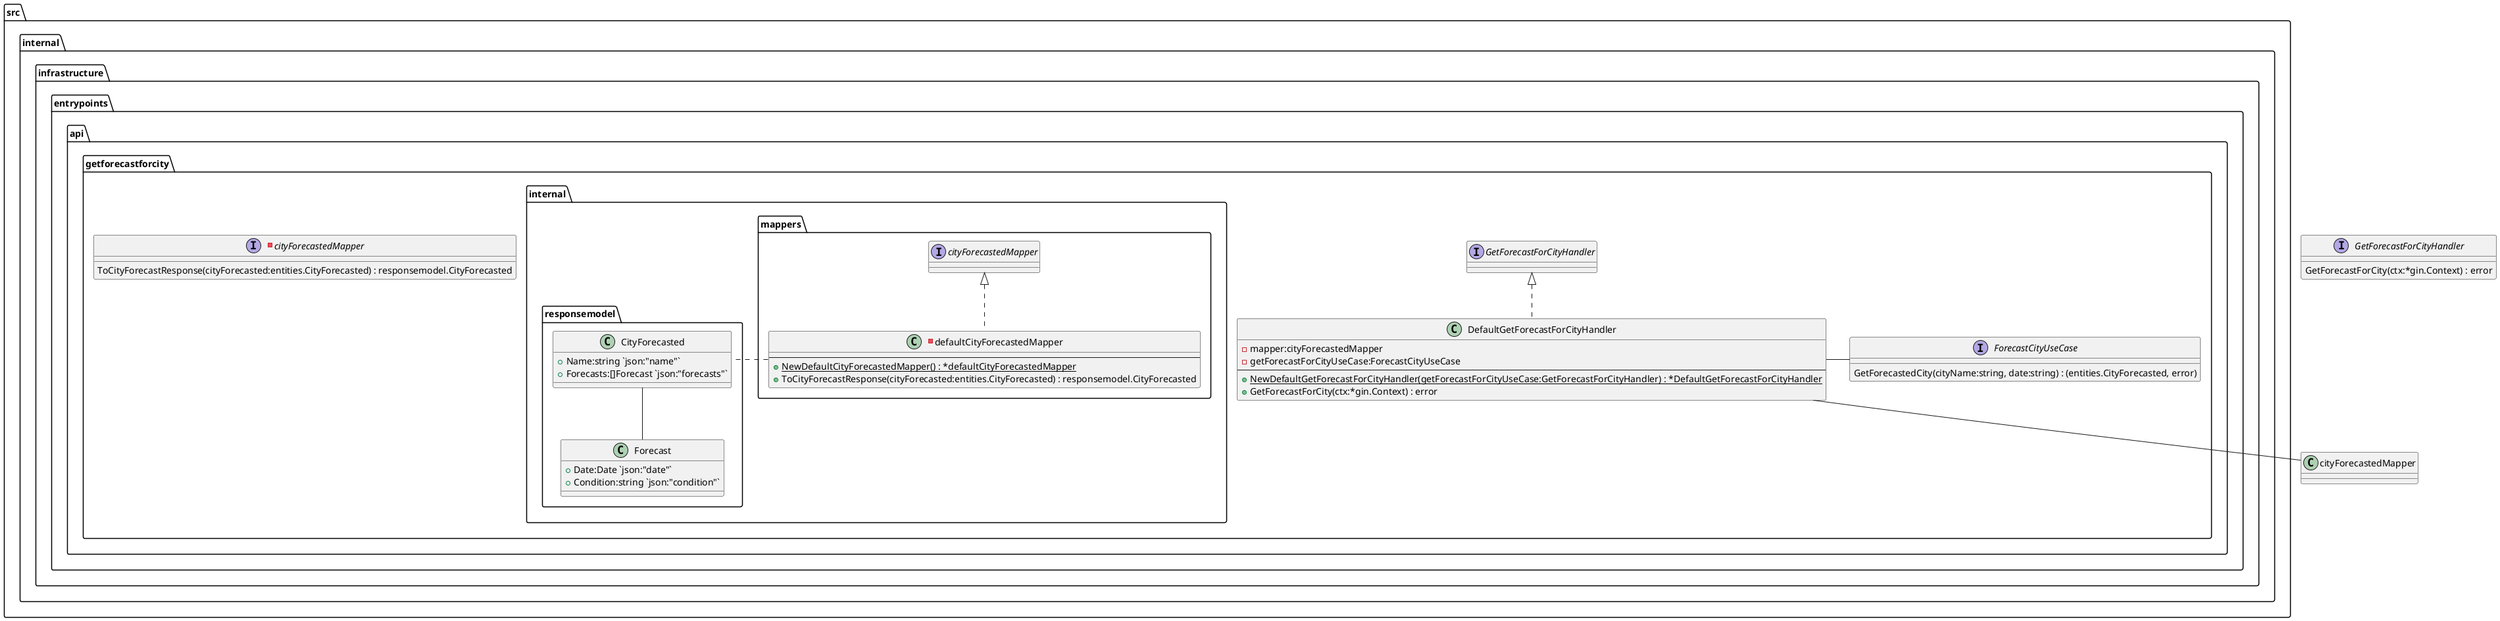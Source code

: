 @startuml

interface GetForecastForCityHandler {
    GetForecastForCity(ctx:*gin.Context) : error
}

package "src.internal.infrastructure.entrypoints.api.getforecastforcity" {
    class DefaultGetForecastForCityHandler implements GetForecastForCityHandler {
        - mapper:cityForecastedMapper
        - getForecastForCityUseCase:ForecastCityUseCase
        ---
        + {static} NewDefaultGetForecastForCityHandler(getForecastForCityUseCase:GetForecastForCityHandler) : *DefaultGetForecastForCityHandler
        + GetForecastForCity(ctx:*gin.Context) : error
    }

    -interface cityForecastedMapper {
        ToCityForecastResponse(cityForecasted:entities.CityForecasted) : responsemodel.CityForecasted
    }

    interface ForecastCityUseCase {
        GetForecastedCity(cityName:string, date:string) : (entities.CityForecasted, error)
    }

    package "internal" {
        package "mappers" {
            -class defaultCityForecastedMapper implements cityForecastedMapper {
                ---
                + {static} NewDefaultCityForecastedMapper() : *defaultCityForecastedMapper
                + ToCityForecastResponse(cityForecasted:entities.CityForecasted) : responsemodel.CityForecasted
            }
        }

        package "responsemodel" {
            class CityForecasted {
                + Name:string `json:"name"`
                + Forecasts:[]Forecast `json:"forecasts"`
            }

            class Forecast {
                + Date:Date `json:"date"`
                + Condition:string `json:"condition"`
            }
        }
    }
}

DefaultGetForecastForCityHandler - ForecastCityUseCase
DefaultGetForecastForCityHandler -- cityForecastedMapper
defaultCityForecastedMapper . CityForecasted
CityForecasted -- Forecast

@enduml

